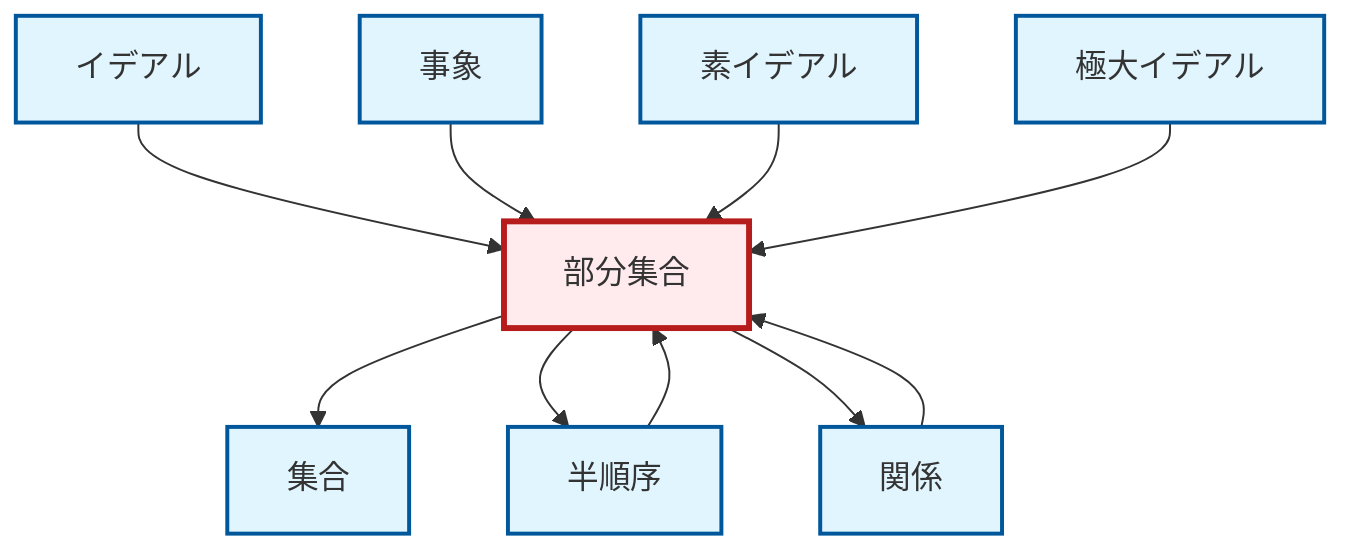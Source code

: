 graph TD
    classDef definition fill:#e1f5fe,stroke:#01579b,stroke-width:2px
    classDef theorem fill:#f3e5f5,stroke:#4a148c,stroke-width:2px
    classDef axiom fill:#fff3e0,stroke:#e65100,stroke-width:2px
    classDef example fill:#e8f5e9,stroke:#1b5e20,stroke-width:2px
    classDef current fill:#ffebee,stroke:#b71c1c,stroke-width:3px
    def-event["事象"]:::definition
    def-maximal-ideal["極大イデアル"]:::definition
    def-relation["関係"]:::definition
    def-ideal["イデアル"]:::definition
    def-subset["部分集合"]:::definition
    def-prime-ideal["素イデアル"]:::definition
    def-partial-order["半順序"]:::definition
    def-set["集合"]:::definition
    def-ideal --> def-subset
    def-partial-order --> def-subset
    def-event --> def-subset
    def-prime-ideal --> def-subset
    def-relation --> def-subset
    def-maximal-ideal --> def-subset
    def-subset --> def-set
    def-subset --> def-partial-order
    def-subset --> def-relation
    class def-subset current